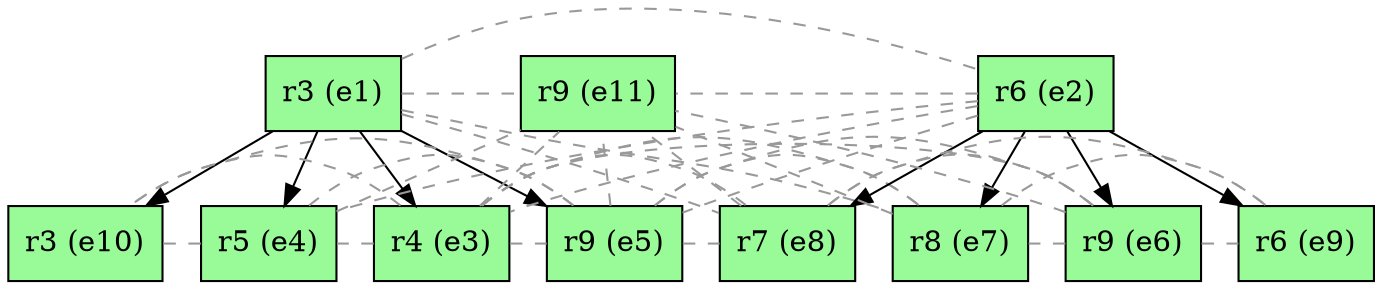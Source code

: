 digraph test {
  e1 -> e10;
  e1 -> e4;
  e1 -> e3;
  e1 -> e5;
  e2 -> e8;
  e2 -> e9;
  e2 -> e6;
  e2 -> e7;

//conflicts
  e3 -> e5 [arrowhead=none color=gray60 style=dashed constraint=false];
  e3 -> e6 [arrowhead=none color=gray60 style=dashed constraint=false];
  e3 -> e11 [arrowhead=none color=gray60 style=dashed constraint=false];
  e5 -> e6 [arrowhead=none color=gray60 style=dashed constraint=false];
  e5 -> e11 [arrowhead=none color=gray60 style=dashed constraint=false];
  e6 -> e11 [arrowhead=none color=gray60 style=dashed constraint=false];
  e2 -> e5 [arrowhead=none color=gray60 style=dashed constraint=false];
  e2 -> e11 [arrowhead=none color=gray60 style=dashed constraint=false];
  e1 -> e8 [arrowhead=none color=gray60 style=dashed constraint=false];
  e1 -> e2 [arrowhead=none color=gray60 style=dashed constraint=false];
  e1 -> e7 [arrowhead=none color=gray60 style=dashed constraint=false];
  e3 -> e8 [arrowhead=none color=gray60 style=dashed constraint=false];
  e2 -> e3 [arrowhead=none color=gray60 style=dashed constraint=false];
  e2 -> e4 [arrowhead=none color=gray60 style=dashed constraint=false];
  e4 -> e5 [arrowhead=none color=gray60 style=dashed constraint=false];
  e4 -> e11 [arrowhead=none color=gray60 style=dashed constraint=false];
  e3 -> e7 [arrowhead=none color=gray60 style=dashed constraint=false];
  e5 -> e7 [arrowhead=none color=gray60 style=dashed constraint=false];
  e6 -> e7 [arrowhead=none color=gray60 style=dashed constraint=false];
  e7 -> e11 [arrowhead=none color=gray60 style=dashed constraint=false];
  e5 -> e8 [arrowhead=none color=gray60 style=dashed constraint=false];
  e6 -> e8 [arrowhead=none color=gray60 style=dashed constraint=false];
  e8 -> e11 [arrowhead=none color=gray60 style=dashed constraint=false];
  e1 -> e11 [arrowhead=none color=gray60 style=dashed constraint=false];
  e4 -> e10 [arrowhead=none color=gray60 style=dashed constraint=false];
  e3 -> e4 [arrowhead=none color=gray60 style=dashed constraint=false];
  e3 -> e10 [arrowhead=none color=gray60 style=dashed constraint=false];
  e5 -> e10 [arrowhead=none color=gray60 style=dashed constraint=false];
  e8 -> e9 [arrowhead=none color=gray60 style=dashed constraint=false];
  e6 -> e9 [arrowhead=none color=gray60 style=dashed constraint=false];
  e7 -> e9 [arrowhead=none color=gray60 style=dashed constraint=false];

  e1 [fillcolor=palegreen label="r3 (e1)" shape=box style=filled];
  e2 [fillcolor=palegreen label="r6 (e2)" shape=box style=filled];
  e3 [fillcolor=palegreen label="r4 (e3)" shape=box style=filled];
  e4 [fillcolor=palegreen label="r5 (e4)" shape=box style=filled];
  e5 [fillcolor=palegreen label="r9 (e5)" shape=box style=filled];
  e6 [fillcolor=palegreen label="r9 (e6)" shape=box style=filled];
  e7 [fillcolor=palegreen label="r8 (e7)" shape=box style=filled];
  e8 [fillcolor=palegreen label="r7 (e8)" shape=box style=filled];
  e9 [fillcolor=palegreen label="r6 (e9)" shape=box style=filled];
  e10 [fillcolor=palegreen label="r3 (e10)" shape=box style=filled];
  e11 [fillcolor=palegreen label="r9 (e11)" shape=box style=filled];
}
